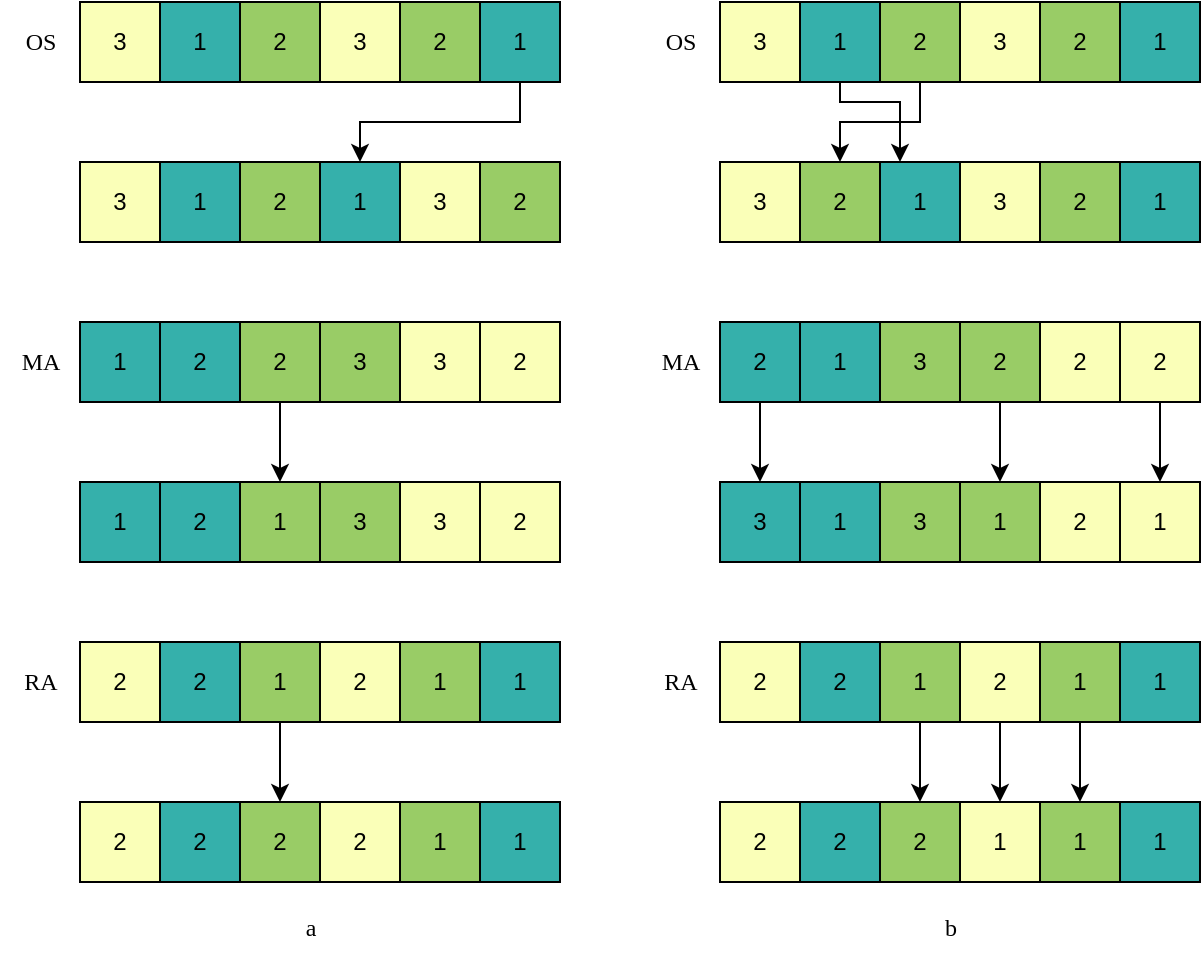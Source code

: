 <mxfile version="26.1.3">
  <diagram name="第 1 页" id="ZxWvzUlnIDP-lIGuV4_N">
    <mxGraphModel dx="1430" dy="757" grid="1" gridSize="10" guides="1" tooltips="1" connect="1" arrows="1" fold="1" page="1" pageScale="1" pageWidth="827" pageHeight="1169" math="0" shadow="0">
      <root>
        <mxCell id="0" />
        <mxCell id="1" parent="0" />
        <mxCell id="BS0-TJ9Gr1dDW-5KP8CO-1" value="3" style="whiteSpace=wrap;html=1;aspect=fixed;fillColor=#FAFFB8;" vertex="1" parent="1">
          <mxGeometry x="120" y="160" width="40" height="40" as="geometry" />
        </mxCell>
        <mxCell id="BS0-TJ9Gr1dDW-5KP8CO-2" value="1" style="whiteSpace=wrap;html=1;aspect=fixed;fillColor=#35B0AB;" vertex="1" parent="1">
          <mxGeometry x="160" y="160" width="40" height="40" as="geometry" />
        </mxCell>
        <mxCell id="BS0-TJ9Gr1dDW-5KP8CO-3" value="2" style="whiteSpace=wrap;html=1;aspect=fixed;fillColor=#99CC66;" vertex="1" parent="1">
          <mxGeometry x="200" y="160" width="40" height="40" as="geometry" />
        </mxCell>
        <mxCell id="BS0-TJ9Gr1dDW-5KP8CO-4" value="3" style="whiteSpace=wrap;html=1;aspect=fixed;fillColor=#FAFFB8;" vertex="1" parent="1">
          <mxGeometry x="240" y="160" width="40" height="40" as="geometry" />
        </mxCell>
        <mxCell id="BS0-TJ9Gr1dDW-5KP8CO-5" value="2" style="whiteSpace=wrap;html=1;aspect=fixed;fillColor=#99CC66;" vertex="1" parent="1">
          <mxGeometry x="280" y="160" width="40" height="40" as="geometry" />
        </mxCell>
        <mxCell id="BS0-TJ9Gr1dDW-5KP8CO-109" style="edgeStyle=orthogonalEdgeStyle;rounded=0;orthogonalLoop=1;jettySize=auto;html=1;exitX=0.5;exitY=1;exitDx=0;exitDy=0;entryX=0.5;entryY=0;entryDx=0;entryDy=0;" edge="1" parent="1" source="BS0-TJ9Gr1dDW-5KP8CO-6" target="BS0-TJ9Gr1dDW-5KP8CO-12">
          <mxGeometry relative="1" as="geometry" />
        </mxCell>
        <mxCell id="BS0-TJ9Gr1dDW-5KP8CO-6" value="1" style="whiteSpace=wrap;html=1;aspect=fixed;fillColor=#35B0AB;" vertex="1" parent="1">
          <mxGeometry x="320" y="160" width="40" height="40" as="geometry" />
        </mxCell>
        <mxCell id="BS0-TJ9Gr1dDW-5KP8CO-7" value="3" style="whiteSpace=wrap;html=1;aspect=fixed;fillColor=#FAFFB8;" vertex="1" parent="1">
          <mxGeometry x="120" y="240" width="40" height="40" as="geometry" />
        </mxCell>
        <mxCell id="BS0-TJ9Gr1dDW-5KP8CO-8" value="1" style="whiteSpace=wrap;html=1;aspect=fixed;fillColor=#35B0AB;" vertex="1" parent="1">
          <mxGeometry x="160" y="240" width="40" height="40" as="geometry" />
        </mxCell>
        <mxCell id="BS0-TJ9Gr1dDW-5KP8CO-9" value="2" style="whiteSpace=wrap;html=1;aspect=fixed;fillColor=#99CC66;" vertex="1" parent="1">
          <mxGeometry x="200" y="240" width="40" height="40" as="geometry" />
        </mxCell>
        <mxCell id="BS0-TJ9Gr1dDW-5KP8CO-10" value="2" style="whiteSpace=wrap;html=1;aspect=fixed;fillColor=#99CC66;" vertex="1" parent="1">
          <mxGeometry x="320" y="240" width="40" height="40" as="geometry" />
        </mxCell>
        <mxCell id="BS0-TJ9Gr1dDW-5KP8CO-11" value="3" style="whiteSpace=wrap;html=1;aspect=fixed;fillColor=#FAFFB8;" vertex="1" parent="1">
          <mxGeometry x="280" y="240" width="40" height="40" as="geometry" />
        </mxCell>
        <mxCell id="BS0-TJ9Gr1dDW-5KP8CO-12" value="1" style="whiteSpace=wrap;html=1;aspect=fixed;fillColor=#35B0AB;" vertex="1" parent="1">
          <mxGeometry x="240" y="240" width="40" height="40" as="geometry" />
        </mxCell>
        <mxCell id="BS0-TJ9Gr1dDW-5KP8CO-13" value="3" style="whiteSpace=wrap;html=1;aspect=fixed;fillColor=#FAFFB8;" vertex="1" parent="1">
          <mxGeometry x="440" y="160" width="40" height="40" as="geometry" />
        </mxCell>
        <mxCell id="BS0-TJ9Gr1dDW-5KP8CO-97" style="edgeStyle=orthogonalEdgeStyle;rounded=0;orthogonalLoop=1;jettySize=auto;html=1;exitX=0.5;exitY=1;exitDx=0;exitDy=0;entryX=0.25;entryY=0;entryDx=0;entryDy=0;" edge="1" parent="1" source="BS0-TJ9Gr1dDW-5KP8CO-14" target="BS0-TJ9Gr1dDW-5KP8CO-21">
          <mxGeometry relative="1" as="geometry">
            <Array as="points">
              <mxPoint x="500" y="210" />
              <mxPoint x="530" y="210" />
            </Array>
          </mxGeometry>
        </mxCell>
        <mxCell id="BS0-TJ9Gr1dDW-5KP8CO-14" value="1" style="whiteSpace=wrap;html=1;aspect=fixed;fillColor=#35B0AB;" vertex="1" parent="1">
          <mxGeometry x="480" y="160" width="40" height="40" as="geometry" />
        </mxCell>
        <mxCell id="BS0-TJ9Gr1dDW-5KP8CO-98" style="edgeStyle=orthogonalEdgeStyle;rounded=0;orthogonalLoop=1;jettySize=auto;html=1;exitX=0.5;exitY=1;exitDx=0;exitDy=0;entryX=0.5;entryY=0;entryDx=0;entryDy=0;" edge="1" parent="1" source="BS0-TJ9Gr1dDW-5KP8CO-15" target="BS0-TJ9Gr1dDW-5KP8CO-20">
          <mxGeometry relative="1" as="geometry" />
        </mxCell>
        <mxCell id="BS0-TJ9Gr1dDW-5KP8CO-15" value="2" style="whiteSpace=wrap;html=1;aspect=fixed;fillColor=#99CC66;" vertex="1" parent="1">
          <mxGeometry x="520" y="160" width="40" height="40" as="geometry" />
        </mxCell>
        <mxCell id="BS0-TJ9Gr1dDW-5KP8CO-16" value="3" style="whiteSpace=wrap;html=1;aspect=fixed;fillColor=#FAFFB8;" vertex="1" parent="1">
          <mxGeometry x="560" y="160" width="40" height="40" as="geometry" />
        </mxCell>
        <mxCell id="BS0-TJ9Gr1dDW-5KP8CO-17" value="2" style="whiteSpace=wrap;html=1;aspect=fixed;fillColor=#99CC66;" vertex="1" parent="1">
          <mxGeometry x="600" y="160" width="40" height="40" as="geometry" />
        </mxCell>
        <mxCell id="BS0-TJ9Gr1dDW-5KP8CO-18" value="1" style="whiteSpace=wrap;html=1;aspect=fixed;fillColor=#35B0AB;" vertex="1" parent="1">
          <mxGeometry x="640" y="160" width="40" height="40" as="geometry" />
        </mxCell>
        <mxCell id="BS0-TJ9Gr1dDW-5KP8CO-19" value="3" style="whiteSpace=wrap;html=1;aspect=fixed;fillColor=#FAFFB8;" vertex="1" parent="1">
          <mxGeometry x="440" y="240" width="40" height="40" as="geometry" />
        </mxCell>
        <mxCell id="BS0-TJ9Gr1dDW-5KP8CO-20" value="2" style="whiteSpace=wrap;html=1;aspect=fixed;fillColor=#99CC66;" vertex="1" parent="1">
          <mxGeometry x="480" y="240" width="40" height="40" as="geometry" />
        </mxCell>
        <mxCell id="BS0-TJ9Gr1dDW-5KP8CO-21" value="1" style="whiteSpace=wrap;html=1;aspect=fixed;fillColor=#35B0AB;" vertex="1" parent="1">
          <mxGeometry x="520" y="240" width="40" height="40" as="geometry" />
        </mxCell>
        <mxCell id="BS0-TJ9Gr1dDW-5KP8CO-22" value="3" style="whiteSpace=wrap;html=1;aspect=fixed;fillColor=#FAFFB8;" vertex="1" parent="1">
          <mxGeometry x="560" y="240" width="40" height="40" as="geometry" />
        </mxCell>
        <mxCell id="BS0-TJ9Gr1dDW-5KP8CO-23" value="2" style="whiteSpace=wrap;html=1;aspect=fixed;fillColor=#99CC66;" vertex="1" parent="1">
          <mxGeometry x="600" y="240" width="40" height="40" as="geometry" />
        </mxCell>
        <mxCell id="BS0-TJ9Gr1dDW-5KP8CO-24" value="1" style="whiteSpace=wrap;html=1;aspect=fixed;fillColor=#35B0AB;" vertex="1" parent="1">
          <mxGeometry x="640" y="240" width="40" height="40" as="geometry" />
        </mxCell>
        <mxCell id="BS0-TJ9Gr1dDW-5KP8CO-33" value="1" style="whiteSpace=wrap;html=1;aspect=fixed;fillColor=#35B0AB;" vertex="1" parent="1">
          <mxGeometry x="120" y="320" width="40" height="40" as="geometry" />
        </mxCell>
        <mxCell id="BS0-TJ9Gr1dDW-5KP8CO-34" value="2" style="whiteSpace=wrap;html=1;aspect=fixed;fillColor=#35B0AB;" vertex="1" parent="1">
          <mxGeometry x="160" y="320" width="40" height="40" as="geometry" />
        </mxCell>
        <mxCell id="BS0-TJ9Gr1dDW-5KP8CO-47" style="edgeStyle=orthogonalEdgeStyle;rounded=0;orthogonalLoop=1;jettySize=auto;html=1;exitX=0.5;exitY=1;exitDx=0;exitDy=0;entryX=0.5;entryY=0;entryDx=0;entryDy=0;" edge="1" parent="1" source="BS0-TJ9Gr1dDW-5KP8CO-35" target="BS0-TJ9Gr1dDW-5KP8CO-42">
          <mxGeometry relative="1" as="geometry" />
        </mxCell>
        <mxCell id="BS0-TJ9Gr1dDW-5KP8CO-35" value="2" style="whiteSpace=wrap;html=1;aspect=fixed;fillColor=#99CC66;" vertex="1" parent="1">
          <mxGeometry x="200" y="320" width="40" height="40" as="geometry" />
        </mxCell>
        <mxCell id="BS0-TJ9Gr1dDW-5KP8CO-36" value="3" style="whiteSpace=wrap;html=1;aspect=fixed;fillColor=#99CC66;" vertex="1" parent="1">
          <mxGeometry x="240" y="320" width="40" height="40" as="geometry" />
        </mxCell>
        <mxCell id="BS0-TJ9Gr1dDW-5KP8CO-38" value="3" style="whiteSpace=wrap;html=1;aspect=fixed;fillColor=#FAFFB8;" vertex="1" parent="1">
          <mxGeometry x="280" y="320" width="40" height="40" as="geometry" />
        </mxCell>
        <mxCell id="BS0-TJ9Gr1dDW-5KP8CO-39" value="2" style="whiteSpace=wrap;html=1;aspect=fixed;fillColor=#FAFFB8;" vertex="1" parent="1">
          <mxGeometry x="320" y="320" width="40" height="40" as="geometry" />
        </mxCell>
        <mxCell id="BS0-TJ9Gr1dDW-5KP8CO-40" value="1" style="whiteSpace=wrap;html=1;aspect=fixed;fillColor=#35B0AB;" vertex="1" parent="1">
          <mxGeometry x="120" y="400" width="40" height="40" as="geometry" />
        </mxCell>
        <mxCell id="BS0-TJ9Gr1dDW-5KP8CO-41" value="2" style="whiteSpace=wrap;html=1;aspect=fixed;fillColor=#35B0AB;" vertex="1" parent="1">
          <mxGeometry x="160" y="400" width="40" height="40" as="geometry" />
        </mxCell>
        <mxCell id="BS0-TJ9Gr1dDW-5KP8CO-42" value="1" style="whiteSpace=wrap;html=1;aspect=fixed;fillColor=#99CC66;" vertex="1" parent="1">
          <mxGeometry x="200" y="400" width="40" height="40" as="geometry" />
        </mxCell>
        <mxCell id="BS0-TJ9Gr1dDW-5KP8CO-43" value="3" style="whiteSpace=wrap;html=1;aspect=fixed;fillColor=#99CC66;" vertex="1" parent="1">
          <mxGeometry x="240" y="400" width="40" height="40" as="geometry" />
        </mxCell>
        <mxCell id="BS0-TJ9Gr1dDW-5KP8CO-44" value="3" style="whiteSpace=wrap;html=1;aspect=fixed;fillColor=#FAFFB8;" vertex="1" parent="1">
          <mxGeometry x="280" y="400" width="40" height="40" as="geometry" />
        </mxCell>
        <mxCell id="BS0-TJ9Gr1dDW-5KP8CO-45" value="2" style="whiteSpace=wrap;html=1;aspect=fixed;fillColor=#FAFFB8;" vertex="1" parent="1">
          <mxGeometry x="320" y="400" width="40" height="40" as="geometry" />
        </mxCell>
        <mxCell id="BS0-TJ9Gr1dDW-5KP8CO-64" style="edgeStyle=orthogonalEdgeStyle;rounded=0;orthogonalLoop=1;jettySize=auto;html=1;exitX=0.5;exitY=1;exitDx=0;exitDy=0;entryX=0.5;entryY=0;entryDx=0;entryDy=0;" edge="1" parent="1" source="BS0-TJ9Gr1dDW-5KP8CO-49" target="BS0-TJ9Gr1dDW-5KP8CO-56">
          <mxGeometry relative="1" as="geometry" />
        </mxCell>
        <mxCell id="BS0-TJ9Gr1dDW-5KP8CO-49" value="2" style="whiteSpace=wrap;html=1;aspect=fixed;fillColor=#35B0AB;" vertex="1" parent="1">
          <mxGeometry x="440" y="320" width="40" height="40" as="geometry" />
        </mxCell>
        <mxCell id="BS0-TJ9Gr1dDW-5KP8CO-50" value="1" style="whiteSpace=wrap;html=1;aspect=fixed;fillColor=#35B0AB;" vertex="1" parent="1">
          <mxGeometry x="480" y="320" width="40" height="40" as="geometry" />
        </mxCell>
        <mxCell id="BS0-TJ9Gr1dDW-5KP8CO-52" value="3" style="whiteSpace=wrap;html=1;aspect=fixed;fillColor=#99CC66;" vertex="1" parent="1">
          <mxGeometry x="520" y="320" width="40" height="40" as="geometry" />
        </mxCell>
        <mxCell id="BS0-TJ9Gr1dDW-5KP8CO-62" style="edgeStyle=orthogonalEdgeStyle;rounded=0;orthogonalLoop=1;jettySize=auto;html=1;exitX=0.5;exitY=1;exitDx=0;exitDy=0;entryX=0.5;entryY=0;entryDx=0;entryDy=0;" edge="1" parent="1" source="BS0-TJ9Gr1dDW-5KP8CO-53" target="BS0-TJ9Gr1dDW-5KP8CO-59">
          <mxGeometry relative="1" as="geometry" />
        </mxCell>
        <mxCell id="BS0-TJ9Gr1dDW-5KP8CO-53" value="2" style="whiteSpace=wrap;html=1;aspect=fixed;fillColor=#99CC66;" vertex="1" parent="1">
          <mxGeometry x="560" y="320" width="40" height="40" as="geometry" />
        </mxCell>
        <mxCell id="BS0-TJ9Gr1dDW-5KP8CO-54" value="2" style="whiteSpace=wrap;html=1;aspect=fixed;gradientColor=none;fillColor=#FAFFB8;" vertex="1" parent="1">
          <mxGeometry x="600" y="320" width="40" height="40" as="geometry" />
        </mxCell>
        <mxCell id="BS0-TJ9Gr1dDW-5KP8CO-63" style="edgeStyle=orthogonalEdgeStyle;rounded=0;orthogonalLoop=1;jettySize=auto;html=1;exitX=0.5;exitY=1;exitDx=0;exitDy=0;entryX=0.5;entryY=0;entryDx=0;entryDy=0;" edge="1" parent="1" source="BS0-TJ9Gr1dDW-5KP8CO-55" target="BS0-TJ9Gr1dDW-5KP8CO-61">
          <mxGeometry relative="1" as="geometry" />
        </mxCell>
        <mxCell id="BS0-TJ9Gr1dDW-5KP8CO-55" value="2" style="whiteSpace=wrap;html=1;aspect=fixed;gradientColor=none;fillColor=#FAFFB8;" vertex="1" parent="1">
          <mxGeometry x="640" y="320" width="40" height="40" as="geometry" />
        </mxCell>
        <mxCell id="BS0-TJ9Gr1dDW-5KP8CO-56" value="3" style="whiteSpace=wrap;html=1;aspect=fixed;fillColor=#35B0AB;" vertex="1" parent="1">
          <mxGeometry x="440" y="400" width="40" height="40" as="geometry" />
        </mxCell>
        <mxCell id="BS0-TJ9Gr1dDW-5KP8CO-57" value="1" style="whiteSpace=wrap;html=1;aspect=fixed;fillColor=#35B0AB;" vertex="1" parent="1">
          <mxGeometry x="480" y="400" width="40" height="40" as="geometry" />
        </mxCell>
        <mxCell id="BS0-TJ9Gr1dDW-5KP8CO-58" value="3" style="whiteSpace=wrap;html=1;aspect=fixed;fillColor=#99CC66;" vertex="1" parent="1">
          <mxGeometry x="520" y="400" width="40" height="40" as="geometry" />
        </mxCell>
        <mxCell id="BS0-TJ9Gr1dDW-5KP8CO-59" value="1" style="whiteSpace=wrap;html=1;aspect=fixed;fillColor=#99CC66;" vertex="1" parent="1">
          <mxGeometry x="560" y="400" width="40" height="40" as="geometry" />
        </mxCell>
        <mxCell id="BS0-TJ9Gr1dDW-5KP8CO-60" value="2" style="whiteSpace=wrap;html=1;aspect=fixed;fillColor=#FAFFB8;" vertex="1" parent="1">
          <mxGeometry x="600" y="400" width="40" height="40" as="geometry" />
        </mxCell>
        <mxCell id="BS0-TJ9Gr1dDW-5KP8CO-61" value="1" style="whiteSpace=wrap;html=1;aspect=fixed;fillColor=#FAFFB8;" vertex="1" parent="1">
          <mxGeometry x="640" y="400" width="40" height="40" as="geometry" />
        </mxCell>
        <mxCell id="BS0-TJ9Gr1dDW-5KP8CO-66" value="2" style="whiteSpace=wrap;html=1;aspect=fixed;fillColor=#FAFFB8;" vertex="1" parent="1">
          <mxGeometry x="120" y="480" width="40" height="40" as="geometry" />
        </mxCell>
        <mxCell id="BS0-TJ9Gr1dDW-5KP8CO-67" value="2" style="whiteSpace=wrap;html=1;aspect=fixed;fillColor=#35B0AB;" vertex="1" parent="1">
          <mxGeometry x="160" y="480" width="40" height="40" as="geometry" />
        </mxCell>
        <mxCell id="BS0-TJ9Gr1dDW-5KP8CO-68" style="edgeStyle=orthogonalEdgeStyle;rounded=0;orthogonalLoop=1;jettySize=auto;html=1;exitX=0.5;exitY=1;exitDx=0;exitDy=0;entryX=0.5;entryY=0;entryDx=0;entryDy=0;" edge="1" parent="1" source="BS0-TJ9Gr1dDW-5KP8CO-69" target="BS0-TJ9Gr1dDW-5KP8CO-75">
          <mxGeometry relative="1" as="geometry" />
        </mxCell>
        <mxCell id="BS0-TJ9Gr1dDW-5KP8CO-69" value="1" style="whiteSpace=wrap;html=1;aspect=fixed;fillColor=#99CC66;" vertex="1" parent="1">
          <mxGeometry x="200" y="480" width="40" height="40" as="geometry" />
        </mxCell>
        <mxCell id="BS0-TJ9Gr1dDW-5KP8CO-70" value="2" style="whiteSpace=wrap;html=1;aspect=fixed;fillColor=#FAFFB8;" vertex="1" parent="1">
          <mxGeometry x="240" y="480" width="40" height="40" as="geometry" />
        </mxCell>
        <mxCell id="BS0-TJ9Gr1dDW-5KP8CO-71" value="1" style="whiteSpace=wrap;html=1;aspect=fixed;fillColor=#99CC66;" vertex="1" parent="1">
          <mxGeometry x="280" y="480" width="40" height="40" as="geometry" />
        </mxCell>
        <mxCell id="BS0-TJ9Gr1dDW-5KP8CO-72" value="1" style="whiteSpace=wrap;html=1;aspect=fixed;fillColor=#35B0AB;" vertex="1" parent="1">
          <mxGeometry x="320" y="480" width="40" height="40" as="geometry" />
        </mxCell>
        <mxCell id="BS0-TJ9Gr1dDW-5KP8CO-73" value="2" style="whiteSpace=wrap;html=1;aspect=fixed;fillColor=#FAFFB8;" vertex="1" parent="1">
          <mxGeometry x="120" y="560" width="40" height="40" as="geometry" />
        </mxCell>
        <mxCell id="BS0-TJ9Gr1dDW-5KP8CO-74" value="2" style="whiteSpace=wrap;html=1;aspect=fixed;fillColor=#35B0AB;" vertex="1" parent="1">
          <mxGeometry x="160" y="560" width="40" height="40" as="geometry" />
        </mxCell>
        <mxCell id="BS0-TJ9Gr1dDW-5KP8CO-75" value="2" style="whiteSpace=wrap;html=1;aspect=fixed;fillColor=#99CC66;" vertex="1" parent="1">
          <mxGeometry x="200" y="560" width="40" height="40" as="geometry" />
        </mxCell>
        <mxCell id="BS0-TJ9Gr1dDW-5KP8CO-76" value="2" style="whiteSpace=wrap;html=1;aspect=fixed;fillColor=#FAFFB8;" vertex="1" parent="1">
          <mxGeometry x="240" y="560" width="40" height="40" as="geometry" />
        </mxCell>
        <mxCell id="BS0-TJ9Gr1dDW-5KP8CO-77" value="1" style="whiteSpace=wrap;html=1;aspect=fixed;fillColor=#99CC66;" vertex="1" parent="1">
          <mxGeometry x="280" y="560" width="40" height="40" as="geometry" />
        </mxCell>
        <mxCell id="BS0-TJ9Gr1dDW-5KP8CO-78" value="1" style="whiteSpace=wrap;html=1;aspect=fixed;fillColor=#35B0AB;" vertex="1" parent="1">
          <mxGeometry x="320" y="560" width="40" height="40" as="geometry" />
        </mxCell>
        <mxCell id="BS0-TJ9Gr1dDW-5KP8CO-80" value="2" style="whiteSpace=wrap;html=1;aspect=fixed;fillColor=#FAFFB8;" vertex="1" parent="1">
          <mxGeometry x="440" y="480" width="40" height="40" as="geometry" />
        </mxCell>
        <mxCell id="BS0-TJ9Gr1dDW-5KP8CO-81" value="2" style="whiteSpace=wrap;html=1;aspect=fixed;fillColor=#35B0AB;" vertex="1" parent="1">
          <mxGeometry x="480" y="480" width="40" height="40" as="geometry" />
        </mxCell>
        <mxCell id="BS0-TJ9Gr1dDW-5KP8CO-93" style="edgeStyle=orthogonalEdgeStyle;rounded=0;orthogonalLoop=1;jettySize=auto;html=1;exitX=0.5;exitY=1;exitDx=0;exitDy=0;entryX=0.5;entryY=0;entryDx=0;entryDy=0;" edge="1" parent="1" source="BS0-TJ9Gr1dDW-5KP8CO-83" target="BS0-TJ9Gr1dDW-5KP8CO-89">
          <mxGeometry relative="1" as="geometry" />
        </mxCell>
        <mxCell id="BS0-TJ9Gr1dDW-5KP8CO-83" value="1" style="whiteSpace=wrap;html=1;aspect=fixed;fillColor=#99CC66;" vertex="1" parent="1">
          <mxGeometry x="520" y="480" width="40" height="40" as="geometry" />
        </mxCell>
        <mxCell id="BS0-TJ9Gr1dDW-5KP8CO-94" style="edgeStyle=orthogonalEdgeStyle;rounded=0;orthogonalLoop=1;jettySize=auto;html=1;exitX=0.5;exitY=1;exitDx=0;exitDy=0;entryX=0.5;entryY=0;entryDx=0;entryDy=0;" edge="1" parent="1" source="BS0-TJ9Gr1dDW-5KP8CO-84" target="BS0-TJ9Gr1dDW-5KP8CO-90">
          <mxGeometry relative="1" as="geometry" />
        </mxCell>
        <mxCell id="BS0-TJ9Gr1dDW-5KP8CO-84" value="2" style="whiteSpace=wrap;html=1;aspect=fixed;fillColor=#FAFFB8;" vertex="1" parent="1">
          <mxGeometry x="560" y="480" width="40" height="40" as="geometry" />
        </mxCell>
        <mxCell id="BS0-TJ9Gr1dDW-5KP8CO-95" style="edgeStyle=orthogonalEdgeStyle;rounded=0;orthogonalLoop=1;jettySize=auto;html=1;exitX=0.5;exitY=1;exitDx=0;exitDy=0;entryX=0.5;entryY=0;entryDx=0;entryDy=0;" edge="1" parent="1" source="BS0-TJ9Gr1dDW-5KP8CO-85" target="BS0-TJ9Gr1dDW-5KP8CO-91">
          <mxGeometry relative="1" as="geometry" />
        </mxCell>
        <mxCell id="BS0-TJ9Gr1dDW-5KP8CO-85" value="1" style="whiteSpace=wrap;html=1;aspect=fixed;fillColor=#99CC66;" vertex="1" parent="1">
          <mxGeometry x="600" y="480" width="40" height="40" as="geometry" />
        </mxCell>
        <mxCell id="BS0-TJ9Gr1dDW-5KP8CO-86" value="1" style="whiteSpace=wrap;html=1;aspect=fixed;fillColor=#35B0AB;" vertex="1" parent="1">
          <mxGeometry x="640" y="480" width="40" height="40" as="geometry" />
        </mxCell>
        <mxCell id="BS0-TJ9Gr1dDW-5KP8CO-87" value="2" style="whiteSpace=wrap;html=1;aspect=fixed;fillColor=#FAFFB8;" vertex="1" parent="1">
          <mxGeometry x="440" y="560" width="40" height="40" as="geometry" />
        </mxCell>
        <mxCell id="BS0-TJ9Gr1dDW-5KP8CO-88" value="2" style="whiteSpace=wrap;html=1;aspect=fixed;fillColor=#35B0AB;" vertex="1" parent="1">
          <mxGeometry x="480" y="560" width="40" height="40" as="geometry" />
        </mxCell>
        <mxCell id="BS0-TJ9Gr1dDW-5KP8CO-89" value="2" style="whiteSpace=wrap;html=1;aspect=fixed;fillColor=#99CC66;" vertex="1" parent="1">
          <mxGeometry x="520" y="560" width="40" height="40" as="geometry" />
        </mxCell>
        <mxCell id="BS0-TJ9Gr1dDW-5KP8CO-90" value="1" style="whiteSpace=wrap;html=1;aspect=fixed;fillColor=#FAFFB8;" vertex="1" parent="1">
          <mxGeometry x="560" y="560" width="40" height="40" as="geometry" />
        </mxCell>
        <mxCell id="BS0-TJ9Gr1dDW-5KP8CO-91" value="1" style="whiteSpace=wrap;html=1;aspect=fixed;fillColor=#99CC66;" vertex="1" parent="1">
          <mxGeometry x="600" y="560" width="40" height="40" as="geometry" />
        </mxCell>
        <mxCell id="BS0-TJ9Gr1dDW-5KP8CO-92" value="1" style="whiteSpace=wrap;html=1;aspect=fixed;fillColor=#35B0AB;" vertex="1" parent="1">
          <mxGeometry x="640" y="560" width="40" height="40" as="geometry" />
        </mxCell>
        <mxCell id="BS0-TJ9Gr1dDW-5KP8CO-99" value="OS" style="text;html=1;align=center;verticalAlign=middle;resizable=0;points=[];autosize=1;strokeColor=none;fillColor=none;fontFamily=Times New Roman;" vertex="1" parent="1">
          <mxGeometry x="80" y="165" width="40" height="30" as="geometry" />
        </mxCell>
        <mxCell id="BS0-TJ9Gr1dDW-5KP8CO-100" value="MA" style="text;html=1;align=center;verticalAlign=middle;resizable=0;points=[];autosize=1;strokeColor=none;fillColor=none;fontFamily=Times New Roman;" vertex="1" parent="1">
          <mxGeometry x="80" y="325" width="40" height="30" as="geometry" />
        </mxCell>
        <mxCell id="BS0-TJ9Gr1dDW-5KP8CO-101" value="RA" style="text;html=1;align=center;verticalAlign=middle;resizable=0;points=[];autosize=1;strokeColor=none;fillColor=none;fontFamily=Times New Roman;" vertex="1" parent="1">
          <mxGeometry x="80" y="485" width="40" height="30" as="geometry" />
        </mxCell>
        <mxCell id="BS0-TJ9Gr1dDW-5KP8CO-102" value="OS" style="text;html=1;align=center;verticalAlign=middle;resizable=0;points=[];autosize=1;strokeColor=none;fillColor=none;fontFamily=Times New Roman;" vertex="1" parent="1">
          <mxGeometry x="400" y="165" width="40" height="30" as="geometry" />
        </mxCell>
        <mxCell id="BS0-TJ9Gr1dDW-5KP8CO-103" value="MA" style="text;html=1;align=center;verticalAlign=middle;resizable=0;points=[];autosize=1;strokeColor=none;fillColor=none;fontFamily=Times New Roman;" vertex="1" parent="1">
          <mxGeometry x="400" y="325" width="40" height="30" as="geometry" />
        </mxCell>
        <mxCell id="BS0-TJ9Gr1dDW-5KP8CO-104" value="RA" style="text;html=1;align=center;verticalAlign=middle;resizable=0;points=[];autosize=1;strokeColor=none;fillColor=none;fontFamily=Times New Roman;" vertex="1" parent="1">
          <mxGeometry x="400" y="485" width="40" height="30" as="geometry" />
        </mxCell>
        <mxCell id="BS0-TJ9Gr1dDW-5KP8CO-105" value="a" style="text;html=1;align=center;verticalAlign=middle;resizable=0;points=[];autosize=1;strokeColor=none;fillColor=none;fontFamily=Times New Roman;" vertex="1" parent="1">
          <mxGeometry x="220" y="608" width="30" height="30" as="geometry" />
        </mxCell>
        <mxCell id="BS0-TJ9Gr1dDW-5KP8CO-106" value="b" style="text;html=1;align=center;verticalAlign=middle;resizable=0;points=[];autosize=1;strokeColor=none;fillColor=none;fontFamily=Times New Roman;" vertex="1" parent="1">
          <mxGeometry x="540" y="608" width="30" height="30" as="geometry" />
        </mxCell>
      </root>
    </mxGraphModel>
  </diagram>
</mxfile>
